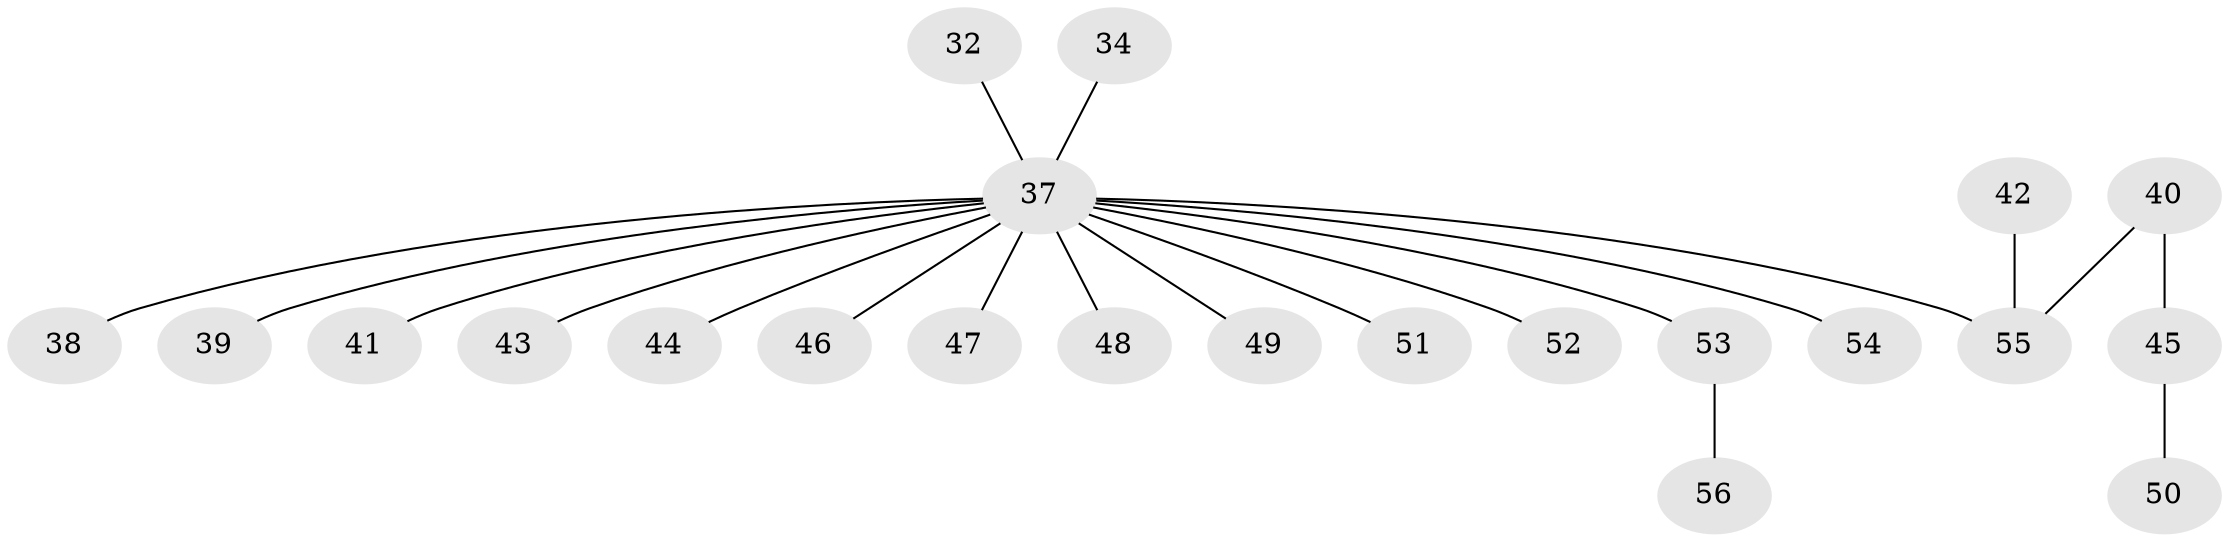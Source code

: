 // original degree distribution, {5: 0.03571428571428571, 4: 0.10714285714285714, 3: 0.125, 1: 0.48214285714285715, 2: 0.25}
// Generated by graph-tools (version 1.1) at 2025/56/03/04/25 21:56:59]
// undirected, 22 vertices, 21 edges
graph export_dot {
graph [start="1"]
  node [color=gray90,style=filled];
  32;
  34;
  37 [super="+36+35+23+22+26+27"];
  38;
  39;
  40 [super="+25"];
  41;
  42 [super="+30"];
  43;
  44;
  45;
  46;
  47;
  48;
  49;
  50;
  51;
  52 [super="+28"];
  53;
  54;
  55 [super="+24+31"];
  56;
  32 -- 37;
  34 -- 37;
  37 -- 44;
  37 -- 38;
  37 -- 39;
  37 -- 41;
  37 -- 43;
  37 -- 46;
  37 -- 47;
  37 -- 48;
  37 -- 49;
  37 -- 51;
  37 -- 53;
  37 -- 54;
  37 -- 55;
  37 -- 52;
  40 -- 45;
  40 -- 55;
  42 -- 55;
  45 -- 50;
  53 -- 56;
}
